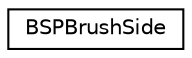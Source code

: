 digraph "Graphical Class Hierarchy"
{
  edge [fontname="Helvetica",fontsize="10",labelfontname="Helvetica",labelfontsize="10"];
  node [fontname="Helvetica",fontsize="10",shape=record];
  rankdir="LR";
  Node1 [label="BSPBrushSide",height=0.2,width=0.4,color="black", fillcolor="white", style="filled",URL="$struct_b_s_p_brush_side.html"];
}

